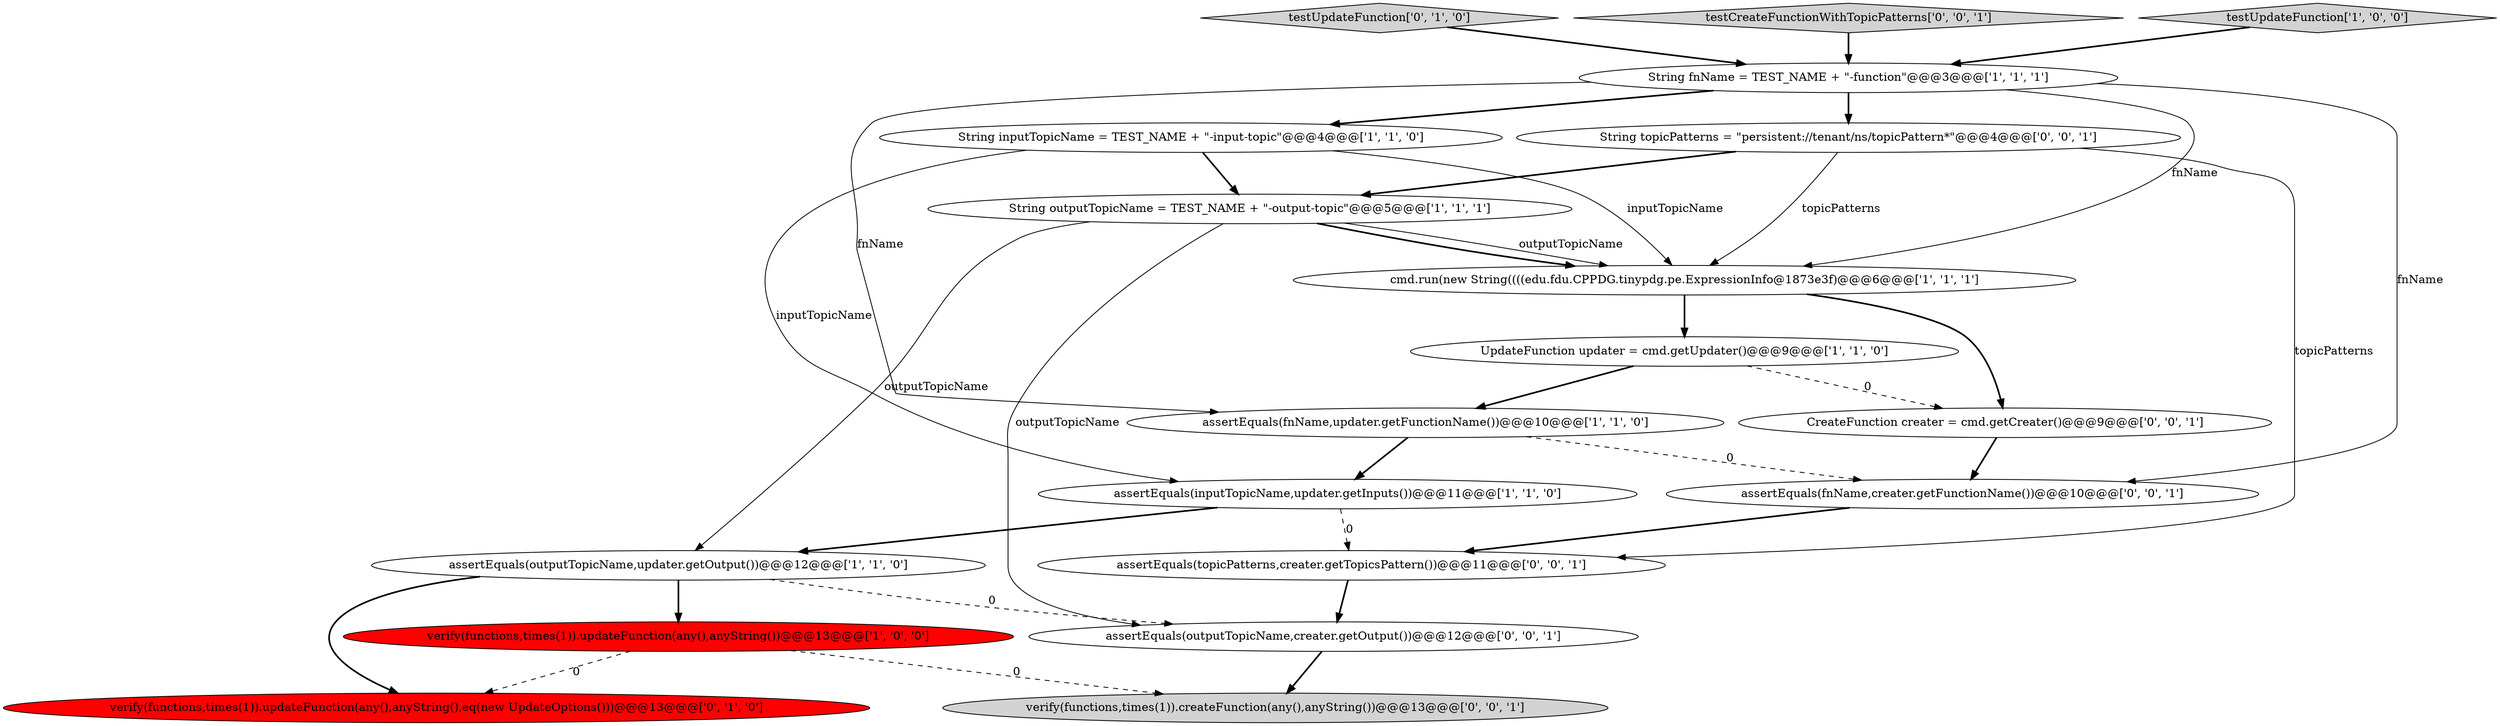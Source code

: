 digraph {
6 [style = filled, label = "assertEquals(fnName,updater.getFunctionName())@@@10@@@['1', '1', '0']", fillcolor = white, shape = ellipse image = "AAA0AAABBB1BBB"];
14 [style = filled, label = "assertEquals(fnName,creater.getFunctionName())@@@10@@@['0', '0', '1']", fillcolor = white, shape = ellipse image = "AAA0AAABBB3BBB"];
8 [style = filled, label = "String inputTopicName = TEST_NAME + \"-input-topic\"@@@4@@@['1', '1', '0']", fillcolor = white, shape = ellipse image = "AAA0AAABBB1BBB"];
17 [style = filled, label = "assertEquals(topicPatterns,creater.getTopicsPattern())@@@11@@@['0', '0', '1']", fillcolor = white, shape = ellipse image = "AAA0AAABBB3BBB"];
10 [style = filled, label = "verify(functions,times(1)).updateFunction(any(),anyString(),eq(new UpdateOptions()))@@@13@@@['0', '1', '0']", fillcolor = red, shape = ellipse image = "AAA1AAABBB2BBB"];
9 [style = filled, label = "cmd.run(new String((((edu.fdu.CPPDG.tinypdg.pe.ExpressionInfo@1873e3f)@@@6@@@['1', '1', '1']", fillcolor = white, shape = ellipse image = "AAA0AAABBB1BBB"];
11 [style = filled, label = "testUpdateFunction['0', '1', '0']", fillcolor = lightgray, shape = diamond image = "AAA0AAABBB2BBB"];
12 [style = filled, label = "testCreateFunctionWithTopicPatterns['0', '0', '1']", fillcolor = lightgray, shape = diamond image = "AAA0AAABBB3BBB"];
0 [style = filled, label = "UpdateFunction updater = cmd.getUpdater()@@@9@@@['1', '1', '0']", fillcolor = white, shape = ellipse image = "AAA0AAABBB1BBB"];
2 [style = filled, label = "assertEquals(inputTopicName,updater.getInputs())@@@11@@@['1', '1', '0']", fillcolor = white, shape = ellipse image = "AAA0AAABBB1BBB"];
1 [style = filled, label = "testUpdateFunction['1', '0', '0']", fillcolor = lightgray, shape = diamond image = "AAA0AAABBB1BBB"];
18 [style = filled, label = "CreateFunction creater = cmd.getCreater()@@@9@@@['0', '0', '1']", fillcolor = white, shape = ellipse image = "AAA0AAABBB3BBB"];
3 [style = filled, label = "String outputTopicName = TEST_NAME + \"-output-topic\"@@@5@@@['1', '1', '1']", fillcolor = white, shape = ellipse image = "AAA0AAABBB1BBB"];
16 [style = filled, label = "verify(functions,times(1)).createFunction(any(),anyString())@@@13@@@['0', '0', '1']", fillcolor = lightgray, shape = ellipse image = "AAA0AAABBB3BBB"];
4 [style = filled, label = "String fnName = TEST_NAME + \"-function\"@@@3@@@['1', '1', '1']", fillcolor = white, shape = ellipse image = "AAA0AAABBB1BBB"];
5 [style = filled, label = "assertEquals(outputTopicName,updater.getOutput())@@@12@@@['1', '1', '0']", fillcolor = white, shape = ellipse image = "AAA0AAABBB1BBB"];
7 [style = filled, label = "verify(functions,times(1)).updateFunction(any(),anyString())@@@13@@@['1', '0', '0']", fillcolor = red, shape = ellipse image = "AAA1AAABBB1BBB"];
13 [style = filled, label = "String topicPatterns = \"persistent://tenant/ns/topicPattern*\"@@@4@@@['0', '0', '1']", fillcolor = white, shape = ellipse image = "AAA0AAABBB3BBB"];
15 [style = filled, label = "assertEquals(outputTopicName,creater.getOutput())@@@12@@@['0', '0', '1']", fillcolor = white, shape = ellipse image = "AAA0AAABBB3BBB"];
5->10 [style = bold, label=""];
1->4 [style = bold, label=""];
13->9 [style = solid, label="topicPatterns"];
8->2 [style = solid, label="inputTopicName"];
9->0 [style = bold, label=""];
13->17 [style = solid, label="topicPatterns"];
0->6 [style = bold, label=""];
7->16 [style = dashed, label="0"];
11->4 [style = bold, label=""];
4->13 [style = bold, label=""];
8->3 [style = bold, label=""];
4->9 [style = solid, label="fnName"];
14->17 [style = bold, label=""];
6->14 [style = dashed, label="0"];
15->16 [style = bold, label=""];
4->6 [style = solid, label="fnName"];
2->17 [style = dashed, label="0"];
8->9 [style = solid, label="inputTopicName"];
6->2 [style = bold, label=""];
4->14 [style = solid, label="fnName"];
3->9 [style = bold, label=""];
3->5 [style = solid, label="outputTopicName"];
9->18 [style = bold, label=""];
3->15 [style = solid, label="outputTopicName"];
13->3 [style = bold, label=""];
12->4 [style = bold, label=""];
17->15 [style = bold, label=""];
0->18 [style = dashed, label="0"];
4->8 [style = bold, label=""];
5->7 [style = bold, label=""];
7->10 [style = dashed, label="0"];
5->15 [style = dashed, label="0"];
18->14 [style = bold, label=""];
2->5 [style = bold, label=""];
3->9 [style = solid, label="outputTopicName"];
}
